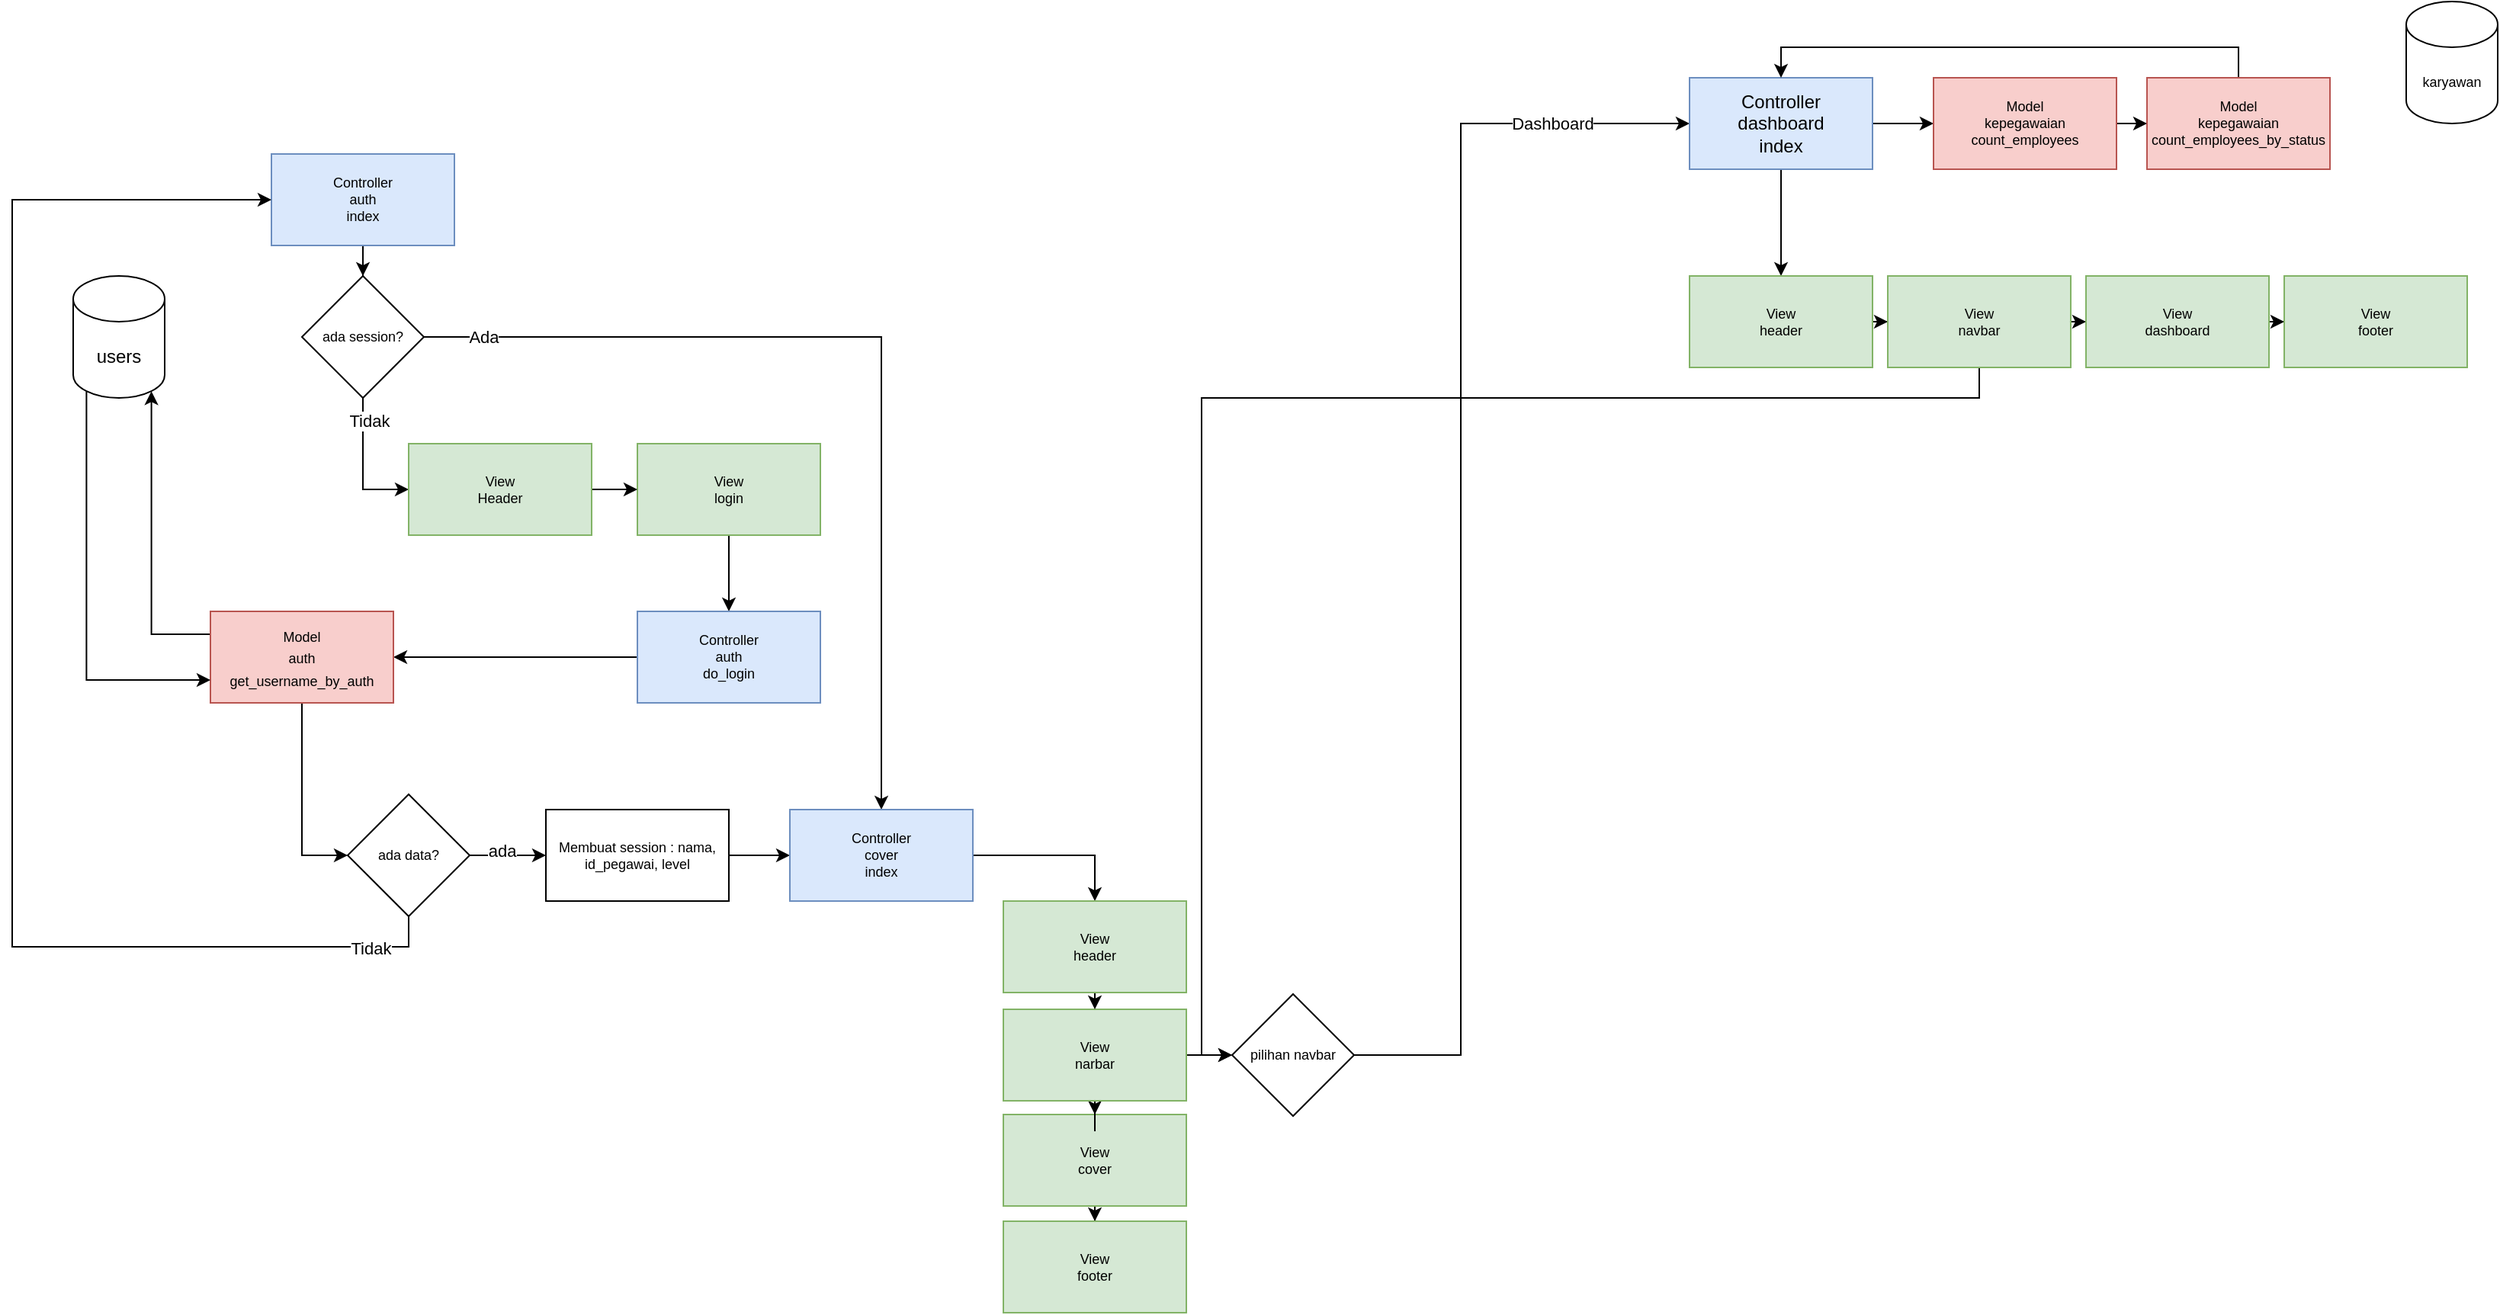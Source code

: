 <mxfile version="22.1.16" type="github">
  <diagram name="Halaman-1" id="EuvOYAsI0U2fL7ryJzKZ">
    <mxGraphModel dx="1359" dy="1456" grid="1" gridSize="10" guides="1" tooltips="1" connect="1" arrows="1" fold="1" page="1" pageScale="1" pageWidth="827" pageHeight="1169" math="0" shadow="0">
      <root>
        <mxCell id="0" />
        <mxCell id="1" parent="0" />
        <mxCell id="iNwkQbmB3lLbcQYFilAP-3" style="edgeStyle=orthogonalEdgeStyle;rounded=0;orthogonalLoop=1;jettySize=auto;html=1;exitX=0.5;exitY=1;exitDx=0;exitDy=0;" edge="1" parent="1" source="iNwkQbmB3lLbcQYFilAP-1" target="iNwkQbmB3lLbcQYFilAP-2">
          <mxGeometry relative="1" as="geometry" />
        </mxCell>
        <mxCell id="iNwkQbmB3lLbcQYFilAP-1" value="Controller&lt;br style=&quot;font-size: 9px;&quot;&gt;auth&lt;br&gt;index" style="rounded=0;whiteSpace=wrap;html=1;fillColor=#dae8fc;strokeColor=#6c8ebf;fontSize=9;" vertex="1" parent="1">
          <mxGeometry x="40" y="40" width="120" height="60" as="geometry" />
        </mxCell>
        <mxCell id="iNwkQbmB3lLbcQYFilAP-7" style="edgeStyle=orthogonalEdgeStyle;rounded=0;orthogonalLoop=1;jettySize=auto;html=1;exitX=0.5;exitY=1;exitDx=0;exitDy=0;entryX=0;entryY=0.5;entryDx=0;entryDy=0;" edge="1" parent="1" source="iNwkQbmB3lLbcQYFilAP-2" target="iNwkQbmB3lLbcQYFilAP-45">
          <mxGeometry relative="1" as="geometry">
            <mxPoint x="110" y="270" as="targetPoint" />
          </mxGeometry>
        </mxCell>
        <mxCell id="iNwkQbmB3lLbcQYFilAP-23" value="Tidak" style="edgeLabel;html=1;align=center;verticalAlign=middle;resizable=0;points=[];" vertex="1" connectable="0" parent="iNwkQbmB3lLbcQYFilAP-7">
          <mxGeometry x="-0.676" y="4" relative="1" as="geometry">
            <mxPoint as="offset" />
          </mxGeometry>
        </mxCell>
        <mxCell id="iNwkQbmB3lLbcQYFilAP-34" style="edgeStyle=orthogonalEdgeStyle;rounded=0;orthogonalLoop=1;jettySize=auto;html=1;" edge="1" parent="1" source="iNwkQbmB3lLbcQYFilAP-2" target="iNwkQbmB3lLbcQYFilAP-31">
          <mxGeometry relative="1" as="geometry" />
        </mxCell>
        <mxCell id="iNwkQbmB3lLbcQYFilAP-35" value="Ada" style="edgeLabel;html=1;align=center;verticalAlign=middle;resizable=0;points=[];" vertex="1" connectable="0" parent="iNwkQbmB3lLbcQYFilAP-34">
          <mxGeometry x="-0.872" relative="1" as="geometry">
            <mxPoint as="offset" />
          </mxGeometry>
        </mxCell>
        <mxCell id="iNwkQbmB3lLbcQYFilAP-2" value="ada session?" style="rhombus;whiteSpace=wrap;html=1;fontSize=9;" vertex="1" parent="1">
          <mxGeometry x="60" y="120" width="80" height="80" as="geometry" />
        </mxCell>
        <mxCell id="iNwkQbmB3lLbcQYFilAP-9" style="edgeStyle=orthogonalEdgeStyle;rounded=0;orthogonalLoop=1;jettySize=auto;html=1;exitX=0.5;exitY=1;exitDx=0;exitDy=0;" edge="1" parent="1" source="iNwkQbmB3lLbcQYFilAP-6" target="iNwkQbmB3lLbcQYFilAP-10">
          <mxGeometry relative="1" as="geometry">
            <mxPoint x="220.207" y="300" as="targetPoint" />
          </mxGeometry>
        </mxCell>
        <mxCell id="iNwkQbmB3lLbcQYFilAP-6" value="View&lt;br style=&quot;font-size: 9px;&quot;&gt;login" style="rounded=0;whiteSpace=wrap;html=1;fillColor=#d5e8d4;strokeColor=#82b366;fontSize=9;" vertex="1" parent="1">
          <mxGeometry x="280" y="230" width="120" height="60" as="geometry" />
        </mxCell>
        <mxCell id="iNwkQbmB3lLbcQYFilAP-13" style="edgeStyle=orthogonalEdgeStyle;rounded=0;orthogonalLoop=1;jettySize=auto;html=1;exitX=0;exitY=0.5;exitDx=0;exitDy=0;" edge="1" parent="1" source="iNwkQbmB3lLbcQYFilAP-10" target="iNwkQbmB3lLbcQYFilAP-12">
          <mxGeometry relative="1" as="geometry" />
        </mxCell>
        <mxCell id="iNwkQbmB3lLbcQYFilAP-10" value="Controller&lt;br style=&quot;font-size: 9px;&quot;&gt;auth&lt;br&gt;do_login" style="rounded=0;whiteSpace=wrap;html=1;fillColor=#dae8fc;strokeColor=#6c8ebf;fontSize=9;" vertex="1" parent="1">
          <mxGeometry x="279.997" y="340" width="120" height="60" as="geometry" />
        </mxCell>
        <mxCell id="iNwkQbmB3lLbcQYFilAP-16" style="edgeStyle=orthogonalEdgeStyle;rounded=0;orthogonalLoop=1;jettySize=auto;html=1;exitX=0;exitY=0.25;exitDx=0;exitDy=0;entryX=0.855;entryY=1;entryDx=0;entryDy=-4.35;entryPerimeter=0;" edge="1" parent="1" source="iNwkQbmB3lLbcQYFilAP-12" target="iNwkQbmB3lLbcQYFilAP-17">
          <mxGeometry relative="1" as="geometry">
            <mxPoint x="-40" y="250" as="targetPoint" />
          </mxGeometry>
        </mxCell>
        <mxCell id="iNwkQbmB3lLbcQYFilAP-20" style="edgeStyle=orthogonalEdgeStyle;rounded=0;orthogonalLoop=1;jettySize=auto;html=1;exitX=0.5;exitY=1;exitDx=0;exitDy=0;entryX=0;entryY=0.5;entryDx=0;entryDy=0;" edge="1" parent="1" source="iNwkQbmB3lLbcQYFilAP-12" target="iNwkQbmB3lLbcQYFilAP-22">
          <mxGeometry relative="1" as="geometry">
            <mxPoint x="70" y="430.0" as="targetPoint" />
          </mxGeometry>
        </mxCell>
        <mxCell id="iNwkQbmB3lLbcQYFilAP-12" value="&lt;font style=&quot;font-size: 9px;&quot;&gt;Model&lt;br&gt;auth&lt;br&gt;get_username_by_auth&lt;/font&gt;" style="rounded=0;whiteSpace=wrap;html=1;fillColor=#f8cecc;strokeColor=#b85450;" vertex="1" parent="1">
          <mxGeometry y="340" width="120" height="60" as="geometry" />
        </mxCell>
        <mxCell id="iNwkQbmB3lLbcQYFilAP-18" style="edgeStyle=orthogonalEdgeStyle;rounded=0;orthogonalLoop=1;jettySize=auto;html=1;exitX=0.145;exitY=1;exitDx=0;exitDy=-4.35;exitPerimeter=0;entryX=0;entryY=0.75;entryDx=0;entryDy=0;" edge="1" parent="1" source="iNwkQbmB3lLbcQYFilAP-17" target="iNwkQbmB3lLbcQYFilAP-12">
          <mxGeometry relative="1" as="geometry">
            <Array as="points">
              <mxPoint x="-81" y="385" />
            </Array>
          </mxGeometry>
        </mxCell>
        <mxCell id="iNwkQbmB3lLbcQYFilAP-17" value="users" style="shape=cylinder3;whiteSpace=wrap;html=1;boundedLbl=1;backgroundOutline=1;size=15;" vertex="1" parent="1">
          <mxGeometry x="-90" y="120" width="60" height="80" as="geometry" />
        </mxCell>
        <mxCell id="iNwkQbmB3lLbcQYFilAP-25" value="" style="edgeStyle=orthogonalEdgeStyle;rounded=0;orthogonalLoop=1;jettySize=auto;html=1;" edge="1" parent="1" source="iNwkQbmB3lLbcQYFilAP-22" target="iNwkQbmB3lLbcQYFilAP-24">
          <mxGeometry relative="1" as="geometry" />
        </mxCell>
        <mxCell id="iNwkQbmB3lLbcQYFilAP-26" value="ada" style="edgeLabel;html=1;align=center;verticalAlign=middle;resizable=0;points=[];" vertex="1" connectable="0" parent="iNwkQbmB3lLbcQYFilAP-25">
          <mxGeometry x="-0.182" y="3" relative="1" as="geometry">
            <mxPoint as="offset" />
          </mxGeometry>
        </mxCell>
        <mxCell id="iNwkQbmB3lLbcQYFilAP-37" style="edgeStyle=orthogonalEdgeStyle;rounded=0;orthogonalLoop=1;jettySize=auto;html=1;entryX=0;entryY=0.5;entryDx=0;entryDy=0;exitX=0.5;exitY=1;exitDx=0;exitDy=0;" edge="1" parent="1" source="iNwkQbmB3lLbcQYFilAP-22" target="iNwkQbmB3lLbcQYFilAP-1">
          <mxGeometry relative="1" as="geometry">
            <Array as="points">
              <mxPoint x="130" y="560" />
              <mxPoint x="-130" y="560" />
              <mxPoint x="-130" y="70" />
            </Array>
          </mxGeometry>
        </mxCell>
        <mxCell id="iNwkQbmB3lLbcQYFilAP-38" value="Tidak" style="edgeLabel;html=1;align=center;verticalAlign=middle;resizable=0;points=[];" vertex="1" connectable="0" parent="iNwkQbmB3lLbcQYFilAP-37">
          <mxGeometry x="-0.904" y="1" relative="1" as="geometry">
            <mxPoint as="offset" />
          </mxGeometry>
        </mxCell>
        <mxCell id="iNwkQbmB3lLbcQYFilAP-22" value="ada data?" style="rhombus;whiteSpace=wrap;html=1;fontSize=9;" vertex="1" parent="1">
          <mxGeometry x="90" y="460" width="80" height="80" as="geometry" />
        </mxCell>
        <mxCell id="iNwkQbmB3lLbcQYFilAP-28" value="" style="edgeStyle=orthogonalEdgeStyle;rounded=0;orthogonalLoop=1;jettySize=auto;html=1;entryX=0;entryY=0.5;entryDx=0;entryDy=0;" edge="1" parent="1" source="iNwkQbmB3lLbcQYFilAP-24" target="iNwkQbmB3lLbcQYFilAP-31">
          <mxGeometry relative="1" as="geometry">
            <mxPoint x="379.997" y="500.0" as="targetPoint" />
          </mxGeometry>
        </mxCell>
        <mxCell id="iNwkQbmB3lLbcQYFilAP-24" value="Membuat session : nama, id_pegawai, level" style="whiteSpace=wrap;html=1;fontSize=9;" vertex="1" parent="1">
          <mxGeometry x="220" y="470" width="120" height="60" as="geometry" />
        </mxCell>
        <mxCell id="iNwkQbmB3lLbcQYFilAP-49" style="edgeStyle=orthogonalEdgeStyle;rounded=0;orthogonalLoop=1;jettySize=auto;html=1;entryX=0.5;entryY=0;entryDx=0;entryDy=0;" edge="1" parent="1" source="iNwkQbmB3lLbcQYFilAP-31" target="iNwkQbmB3lLbcQYFilAP-47">
          <mxGeometry relative="1" as="geometry" />
        </mxCell>
        <mxCell id="iNwkQbmB3lLbcQYFilAP-31" value="Controller&lt;br style=&quot;font-size: 9px;&quot;&gt;cover&lt;br&gt;index" style="rounded=0;whiteSpace=wrap;html=1;fillColor=#dae8fc;strokeColor=#6c8ebf;fontSize=9;" vertex="1" parent="1">
          <mxGeometry x="379.997" y="470" width="120" height="60" as="geometry" />
        </mxCell>
        <mxCell id="iNwkQbmB3lLbcQYFilAP-52" value="" style="edgeStyle=orthogonalEdgeStyle;rounded=0;orthogonalLoop=1;jettySize=auto;html=1;" edge="1" parent="1" source="iNwkQbmB3lLbcQYFilAP-32" target="iNwkQbmB3lLbcQYFilAP-48">
          <mxGeometry relative="1" as="geometry" />
        </mxCell>
        <mxCell id="iNwkQbmB3lLbcQYFilAP-32" value="View&lt;br&gt;cover" style="rounded=0;whiteSpace=wrap;html=1;fillColor=#d5e8d4;strokeColor=#82b366;fontSize=9;" vertex="1" parent="1">
          <mxGeometry x="519.997" y="670" width="120" height="60" as="geometry" />
        </mxCell>
        <mxCell id="iNwkQbmB3lLbcQYFilAP-51" value="" style="edgeStyle=orthogonalEdgeStyle;rounded=0;orthogonalLoop=1;jettySize=auto;html=1;" edge="1" parent="1" source="iNwkQbmB3lLbcQYFilAP-42" target="iNwkQbmB3lLbcQYFilAP-32">
          <mxGeometry relative="1" as="geometry" />
        </mxCell>
        <mxCell id="iNwkQbmB3lLbcQYFilAP-54" value="" style="edgeStyle=orthogonalEdgeStyle;rounded=0;orthogonalLoop=1;jettySize=auto;html=1;" edge="1" parent="1" source="iNwkQbmB3lLbcQYFilAP-42" target="iNwkQbmB3lLbcQYFilAP-53">
          <mxGeometry relative="1" as="geometry" />
        </mxCell>
        <mxCell id="iNwkQbmB3lLbcQYFilAP-42" value="View&lt;br style=&quot;font-size: 9px;&quot;&gt;narbar" style="rounded=0;whiteSpace=wrap;html=1;fillColor=#d5e8d4;strokeColor=#82b366;fontSize=9;" vertex="1" parent="1">
          <mxGeometry x="520" y="601" width="120" height="60" as="geometry" />
        </mxCell>
        <mxCell id="iNwkQbmB3lLbcQYFilAP-46" style="edgeStyle=orthogonalEdgeStyle;rounded=0;orthogonalLoop=1;jettySize=auto;html=1;entryX=0;entryY=0.5;entryDx=0;entryDy=0;" edge="1" parent="1" source="iNwkQbmB3lLbcQYFilAP-45" target="iNwkQbmB3lLbcQYFilAP-6">
          <mxGeometry relative="1" as="geometry" />
        </mxCell>
        <mxCell id="iNwkQbmB3lLbcQYFilAP-45" value="View&lt;br&gt;Header" style="rounded=0;whiteSpace=wrap;html=1;fillColor=#d5e8d4;strokeColor=#82b366;fontSize=9;" vertex="1" parent="1">
          <mxGeometry x="130" y="230" width="120" height="60" as="geometry" />
        </mxCell>
        <mxCell id="iNwkQbmB3lLbcQYFilAP-50" style="edgeStyle=orthogonalEdgeStyle;rounded=0;orthogonalLoop=1;jettySize=auto;html=1;exitX=0.5;exitY=1;exitDx=0;exitDy=0;entryX=0.5;entryY=0;entryDx=0;entryDy=0;" edge="1" parent="1" source="iNwkQbmB3lLbcQYFilAP-47" target="iNwkQbmB3lLbcQYFilAP-42">
          <mxGeometry relative="1" as="geometry" />
        </mxCell>
        <mxCell id="iNwkQbmB3lLbcQYFilAP-47" value="View&lt;br&gt;header" style="rounded=0;whiteSpace=wrap;html=1;fillColor=#d5e8d4;strokeColor=#82b366;fontSize=9;" vertex="1" parent="1">
          <mxGeometry x="520" y="530" width="120" height="60" as="geometry" />
        </mxCell>
        <mxCell id="iNwkQbmB3lLbcQYFilAP-48" value="View&lt;br&gt;footer" style="rounded=0;whiteSpace=wrap;html=1;fillColor=#d5e8d4;strokeColor=#82b366;fontSize=9;" vertex="1" parent="1">
          <mxGeometry x="520" y="740" width="120" height="60" as="geometry" />
        </mxCell>
        <mxCell id="iNwkQbmB3lLbcQYFilAP-55" style="edgeStyle=orthogonalEdgeStyle;rounded=0;orthogonalLoop=1;jettySize=auto;html=1;entryX=0;entryY=0.5;entryDx=0;entryDy=0;" edge="1" parent="1" source="iNwkQbmB3lLbcQYFilAP-53" target="iNwkQbmB3lLbcQYFilAP-56">
          <mxGeometry relative="1" as="geometry">
            <mxPoint x="840" y="450" as="targetPoint" />
            <Array as="points">
              <mxPoint x="820" y="631" />
              <mxPoint x="820" y="20" />
            </Array>
          </mxGeometry>
        </mxCell>
        <mxCell id="iNwkQbmB3lLbcQYFilAP-57" value="Dashboard" style="edgeLabel;html=1;align=center;verticalAlign=middle;resizable=0;points=[];" vertex="1" connectable="0" parent="iNwkQbmB3lLbcQYFilAP-55">
          <mxGeometry x="0.779" y="-3" relative="1" as="geometry">
            <mxPoint x="2" y="-3" as="offset" />
          </mxGeometry>
        </mxCell>
        <mxCell id="iNwkQbmB3lLbcQYFilAP-53" value="pilihan navbar" style="rhombus;whiteSpace=wrap;html=1;fontSize=9;rounded=0;" vertex="1" parent="1">
          <mxGeometry x="670" y="591" width="80" height="80" as="geometry" />
        </mxCell>
        <mxCell id="iNwkQbmB3lLbcQYFilAP-59" value="" style="edgeStyle=orthogonalEdgeStyle;rounded=0;orthogonalLoop=1;jettySize=auto;html=1;" edge="1" parent="1" source="iNwkQbmB3lLbcQYFilAP-56" target="iNwkQbmB3lLbcQYFilAP-58">
          <mxGeometry relative="1" as="geometry" />
        </mxCell>
        <mxCell id="iNwkQbmB3lLbcQYFilAP-63" style="edgeStyle=orthogonalEdgeStyle;rounded=0;orthogonalLoop=1;jettySize=auto;html=1;exitX=0.5;exitY=1;exitDx=0;exitDy=0;" edge="1" parent="1" source="iNwkQbmB3lLbcQYFilAP-56" target="iNwkQbmB3lLbcQYFilAP-64">
          <mxGeometry relative="1" as="geometry">
            <mxPoint x="1029.667" y="170" as="targetPoint" />
          </mxGeometry>
        </mxCell>
        <mxCell id="iNwkQbmB3lLbcQYFilAP-56" value="Controller&lt;br&gt;dashboard&lt;br&gt;index" style="rounded=0;whiteSpace=wrap;html=1;fillColor=#dae8fc;strokeColor=#6c8ebf;" vertex="1" parent="1">
          <mxGeometry x="970" y="-10" width="120" height="60" as="geometry" />
        </mxCell>
        <mxCell id="iNwkQbmB3lLbcQYFilAP-61" value="" style="edgeStyle=orthogonalEdgeStyle;rounded=0;orthogonalLoop=1;jettySize=auto;html=1;" edge="1" parent="1" source="iNwkQbmB3lLbcQYFilAP-58" target="iNwkQbmB3lLbcQYFilAP-60">
          <mxGeometry relative="1" as="geometry" />
        </mxCell>
        <mxCell id="iNwkQbmB3lLbcQYFilAP-58" value="Model&lt;br&gt;kepegawaian&lt;br&gt;count_employees" style="rounded=0;whiteSpace=wrap;html=1;fillColor=#f8cecc;strokeColor=#b85450;fontSize=9;" vertex="1" parent="1">
          <mxGeometry x="1130" y="-10" width="120" height="60" as="geometry" />
        </mxCell>
        <mxCell id="iNwkQbmB3lLbcQYFilAP-62" style="edgeStyle=orthogonalEdgeStyle;rounded=0;orthogonalLoop=1;jettySize=auto;html=1;entryX=0.5;entryY=0;entryDx=0;entryDy=0;" edge="1" parent="1" source="iNwkQbmB3lLbcQYFilAP-60" target="iNwkQbmB3lLbcQYFilAP-56">
          <mxGeometry relative="1" as="geometry">
            <mxPoint x="1060" y="-10" as="targetPoint" />
            <Array as="points">
              <mxPoint x="1330" y="-30" />
              <mxPoint x="1030" y="-30" />
            </Array>
          </mxGeometry>
        </mxCell>
        <mxCell id="iNwkQbmB3lLbcQYFilAP-60" value="Model&lt;br&gt;kepegawaian&lt;br&gt;count_employees_by_status" style="rounded=0;whiteSpace=wrap;html=1;fillColor=#f8cecc;strokeColor=#b85450;fontSize=9;" vertex="1" parent="1">
          <mxGeometry x="1270" y="-10" width="120" height="60" as="geometry" />
        </mxCell>
        <mxCell id="iNwkQbmB3lLbcQYFilAP-66" value="" style="edgeStyle=orthogonalEdgeStyle;rounded=0;orthogonalLoop=1;jettySize=auto;html=1;" edge="1" parent="1" source="iNwkQbmB3lLbcQYFilAP-64" target="iNwkQbmB3lLbcQYFilAP-65">
          <mxGeometry relative="1" as="geometry" />
        </mxCell>
        <mxCell id="iNwkQbmB3lLbcQYFilAP-64" value="View&lt;br&gt;header" style="rounded=0;whiteSpace=wrap;html=1;fillColor=#d5e8d4;strokeColor=#82b366;fontSize=9;" vertex="1" parent="1">
          <mxGeometry x="969.997" y="120" width="120" height="60" as="geometry" />
        </mxCell>
        <mxCell id="iNwkQbmB3lLbcQYFilAP-68" value="" style="edgeStyle=orthogonalEdgeStyle;rounded=0;orthogonalLoop=1;jettySize=auto;html=1;" edge="1" parent="1" source="iNwkQbmB3lLbcQYFilAP-65" target="iNwkQbmB3lLbcQYFilAP-67">
          <mxGeometry relative="1" as="geometry" />
        </mxCell>
        <mxCell id="iNwkQbmB3lLbcQYFilAP-71" style="edgeStyle=orthogonalEdgeStyle;rounded=0;orthogonalLoop=1;jettySize=auto;html=1;entryX=0;entryY=0.5;entryDx=0;entryDy=0;" edge="1" parent="1" source="iNwkQbmB3lLbcQYFilAP-65" target="iNwkQbmB3lLbcQYFilAP-53">
          <mxGeometry relative="1" as="geometry">
            <Array as="points">
              <mxPoint x="1160" y="200" />
              <mxPoint x="650" y="200" />
              <mxPoint x="650" y="631" />
            </Array>
          </mxGeometry>
        </mxCell>
        <mxCell id="iNwkQbmB3lLbcQYFilAP-65" value="View&lt;br&gt;navbar" style="rounded=0;whiteSpace=wrap;html=1;fillColor=#d5e8d4;strokeColor=#82b366;fontSize=9;" vertex="1" parent="1">
          <mxGeometry x="1099.997" y="120" width="120" height="60" as="geometry" />
        </mxCell>
        <mxCell id="iNwkQbmB3lLbcQYFilAP-70" value="" style="edgeStyle=orthogonalEdgeStyle;rounded=0;orthogonalLoop=1;jettySize=auto;html=1;" edge="1" parent="1" source="iNwkQbmB3lLbcQYFilAP-67" target="iNwkQbmB3lLbcQYFilAP-69">
          <mxGeometry relative="1" as="geometry" />
        </mxCell>
        <mxCell id="iNwkQbmB3lLbcQYFilAP-67" value="View&lt;br&gt;dashboard" style="rounded=0;whiteSpace=wrap;html=1;fillColor=#d5e8d4;strokeColor=#82b366;fontSize=9;" vertex="1" parent="1">
          <mxGeometry x="1229.997" y="120" width="120" height="60" as="geometry" />
        </mxCell>
        <mxCell id="iNwkQbmB3lLbcQYFilAP-69" value="View&lt;br&gt;footer" style="rounded=0;whiteSpace=wrap;html=1;fillColor=#d5e8d4;strokeColor=#82b366;fontSize=9;" vertex="1" parent="1">
          <mxGeometry x="1359.997" y="120" width="120" height="60" as="geometry" />
        </mxCell>
        <mxCell id="iNwkQbmB3lLbcQYFilAP-72" value="karyawan" style="shape=cylinder3;whiteSpace=wrap;html=1;boundedLbl=1;backgroundOutline=1;size=15;fontSize=9;" vertex="1" parent="1">
          <mxGeometry x="1440" y="-60" width="60" height="80" as="geometry" />
        </mxCell>
      </root>
    </mxGraphModel>
  </diagram>
</mxfile>
